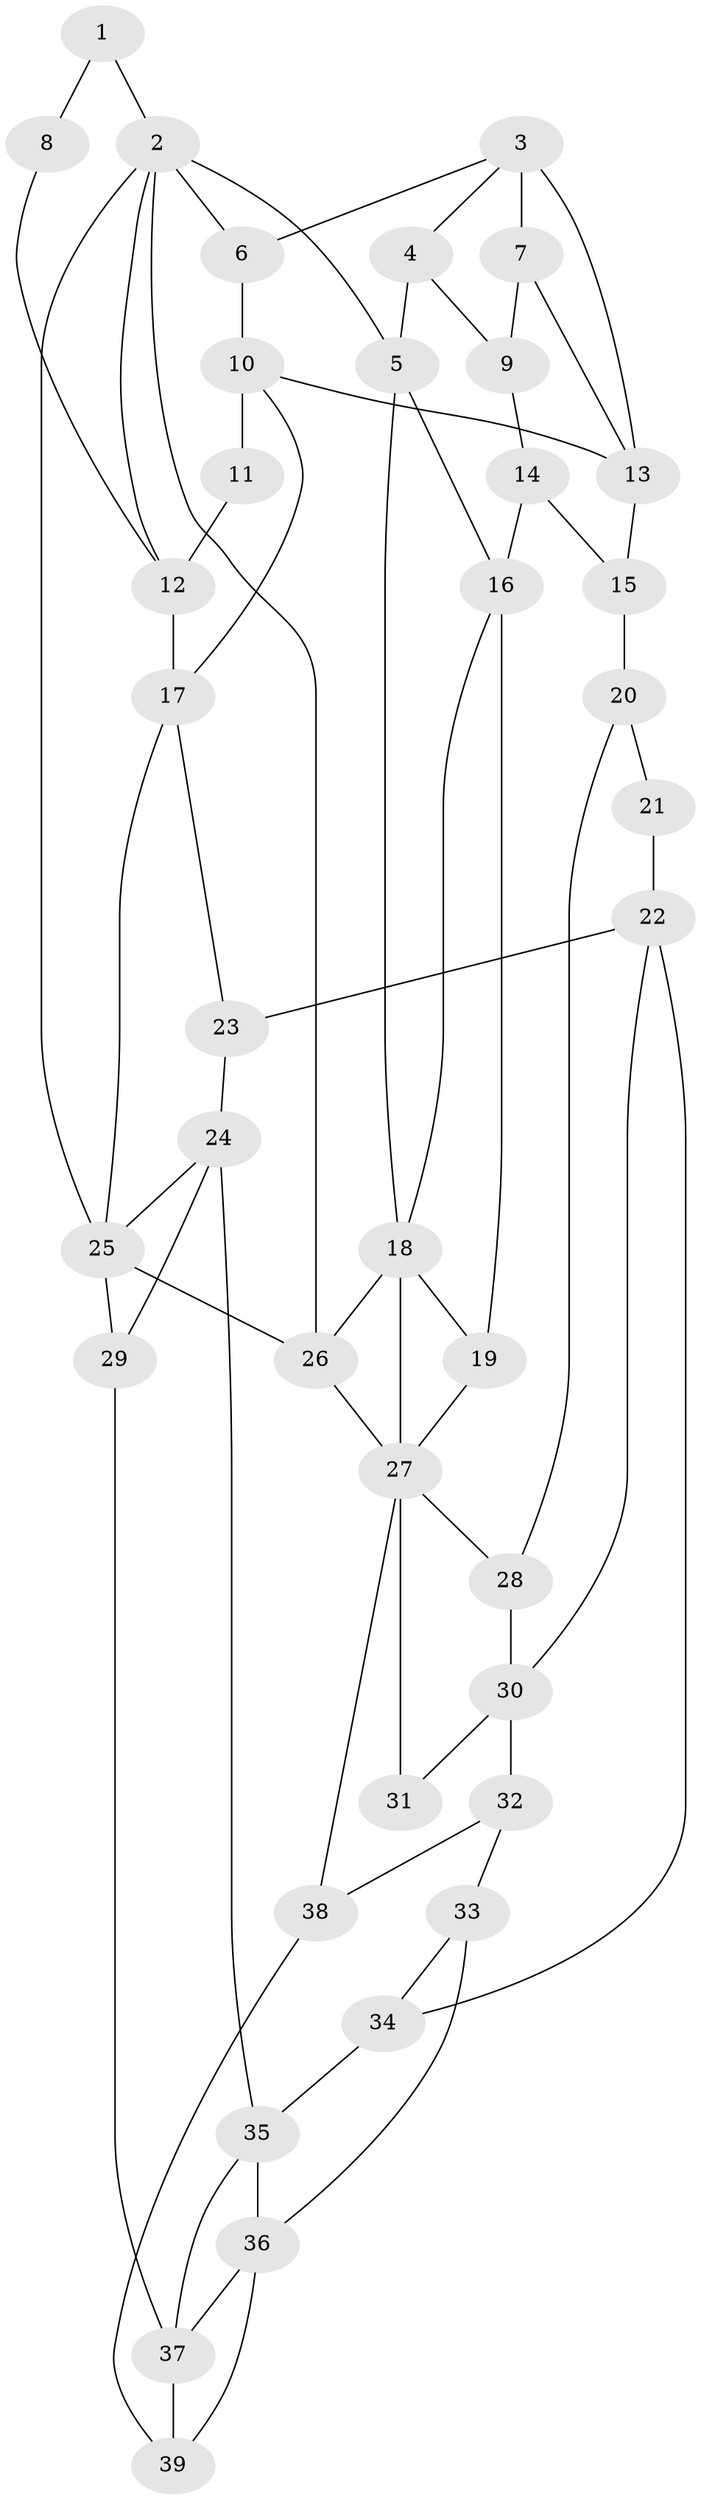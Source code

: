 // original degree distribution, {3: 0.031496062992125984, 4: 0.2125984251968504, 5: 0.5354330708661418, 6: 0.2204724409448819}
// Generated by graph-tools (version 1.1) at 2025/54/03/04/25 22:54:42]
// undirected, 39 vertices, 68 edges
graph export_dot {
  node [color=gray90,style=filled];
  1;
  2;
  3;
  4;
  5;
  6;
  7;
  8;
  9;
  10;
  11;
  12;
  13;
  14;
  15;
  16;
  17;
  18;
  19;
  20;
  21;
  22;
  23;
  24;
  25;
  26;
  27;
  28;
  29;
  30;
  31;
  32;
  33;
  34;
  35;
  36;
  37;
  38;
  39;
  1 -- 2 [weight=2.0];
  1 -- 8 [weight=2.0];
  2 -- 5 [weight=1.0];
  2 -- 6 [weight=2.0];
  2 -- 12 [weight=1.0];
  2 -- 25 [weight=1.0];
  2 -- 26 [weight=1.0];
  3 -- 4 [weight=1.0];
  3 -- 6 [weight=1.0];
  3 -- 7 [weight=2.0];
  3 -- 13 [weight=1.0];
  4 -- 5 [weight=2.0];
  4 -- 9 [weight=1.0];
  5 -- 16 [weight=1.0];
  5 -- 18 [weight=1.0];
  6 -- 10 [weight=2.0];
  7 -- 9 [weight=1.0];
  7 -- 13 [weight=1.0];
  8 -- 12 [weight=1.0];
  9 -- 14 [weight=1.0];
  10 -- 11 [weight=2.0];
  10 -- 13 [weight=1.0];
  10 -- 17 [weight=1.0];
  11 -- 12 [weight=2.0];
  12 -- 17 [weight=2.0];
  13 -- 15 [weight=2.0];
  14 -- 15 [weight=2.0];
  14 -- 16 [weight=2.0];
  15 -- 20 [weight=2.0];
  16 -- 18 [weight=1.0];
  16 -- 19 [weight=1.0];
  17 -- 23 [weight=1.0];
  17 -- 25 [weight=1.0];
  18 -- 19 [weight=1.0];
  18 -- 26 [weight=2.0];
  18 -- 27 [weight=1.0];
  19 -- 27 [weight=1.0];
  20 -- 21 [weight=2.0];
  20 -- 28 [weight=2.0];
  21 -- 22 [weight=2.0];
  22 -- 23 [weight=2.0];
  22 -- 30 [weight=1.0];
  22 -- 34 [weight=1.0];
  23 -- 24 [weight=1.0];
  24 -- 25 [weight=1.0];
  24 -- 29 [weight=1.0];
  24 -- 35 [weight=1.0];
  25 -- 26 [weight=1.0];
  25 -- 29 [weight=3.0];
  26 -- 27 [weight=1.0];
  27 -- 28 [weight=2.0];
  27 -- 31 [weight=2.0];
  27 -- 38 [weight=2.0];
  28 -- 30 [weight=1.0];
  29 -- 37 [weight=2.0];
  30 -- 31 [weight=1.0];
  30 -- 32 [weight=2.0];
  32 -- 33 [weight=2.0];
  32 -- 38 [weight=2.0];
  33 -- 34 [weight=1.0];
  33 -- 36 [weight=2.0];
  34 -- 35 [weight=1.0];
  35 -- 36 [weight=1.0];
  35 -- 37 [weight=1.0];
  36 -- 37 [weight=2.0];
  36 -- 39 [weight=1.0];
  37 -- 39 [weight=1.0];
  38 -- 39 [weight=1.0];
}
